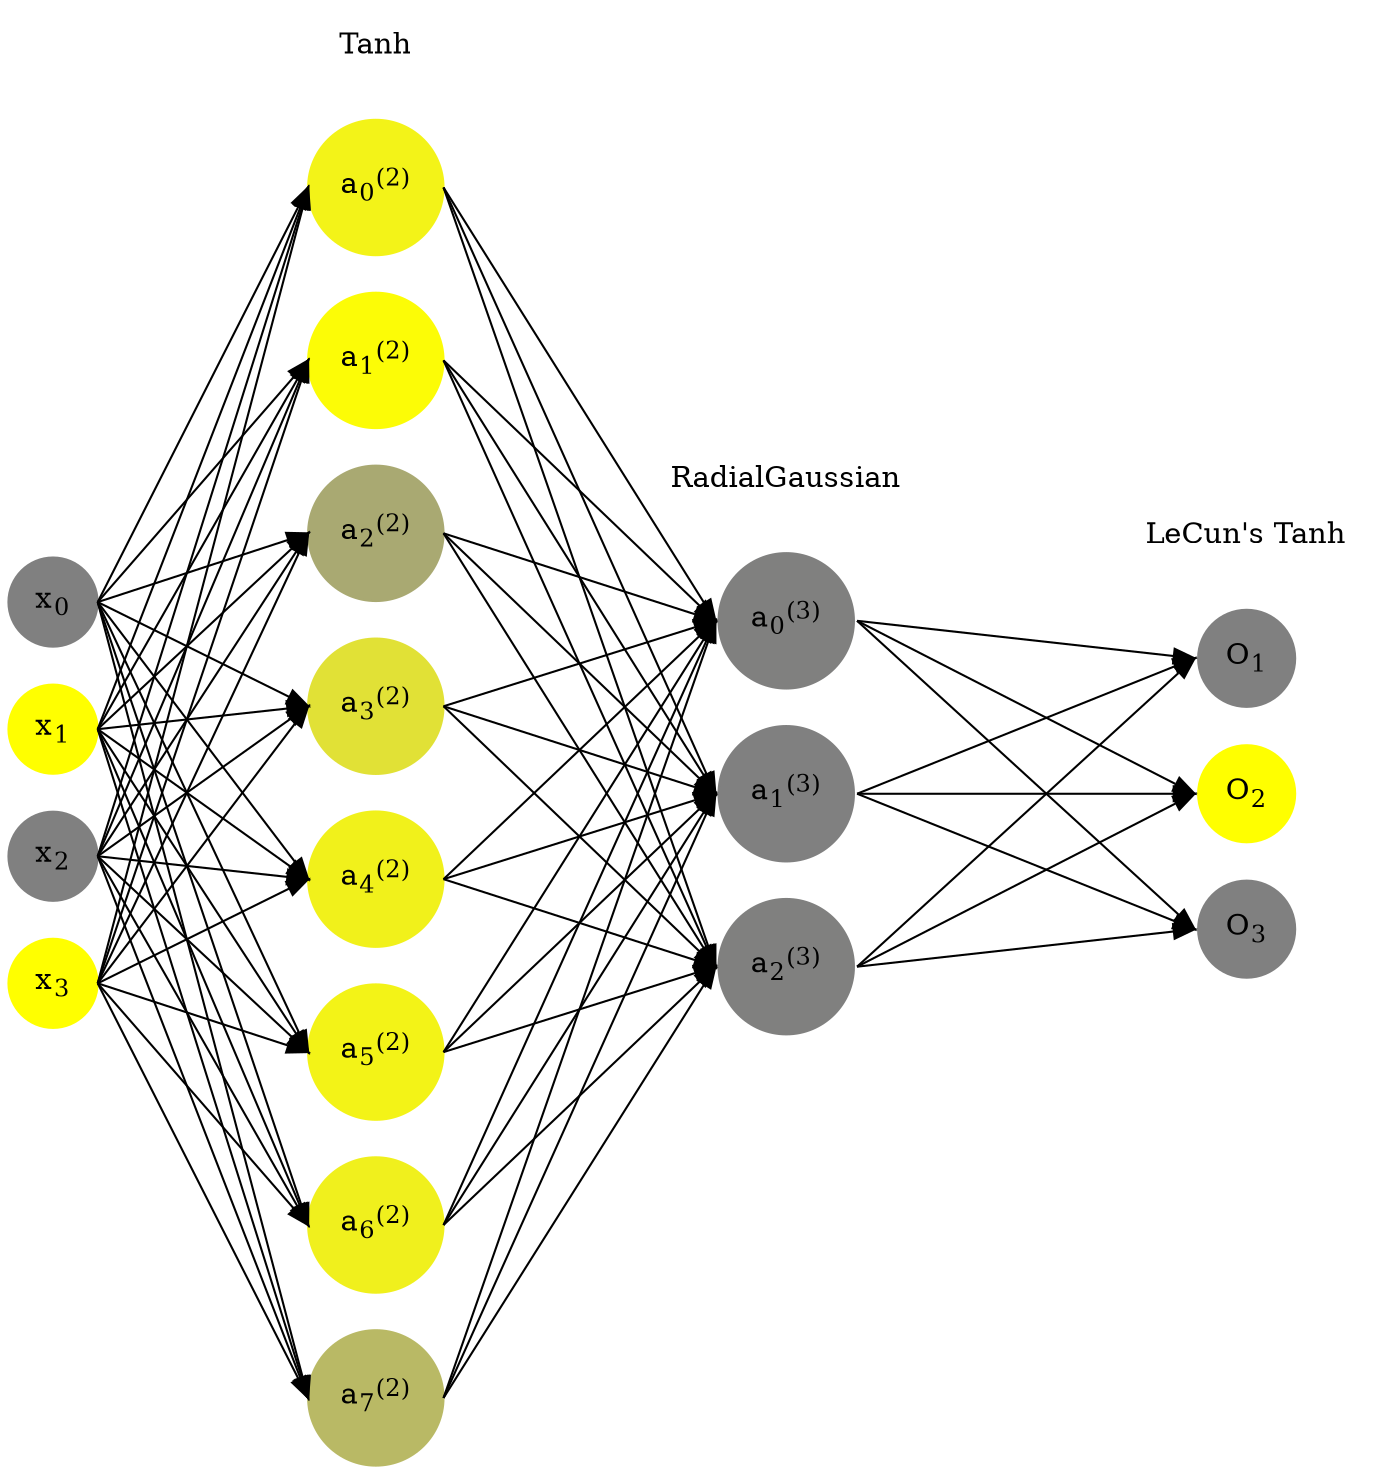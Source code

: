 digraph G {
	rankdir = LR;
	splines=false;
	edge[style=invis];
	ranksep= 1.4;
	{
	node [shape=circle, color="0.1667, 0.0, 0.5", style=filled, fillcolor="0.1667, 0.0, 0.5"];
	x0 [label=<x<sub>0</sub>>];
	}
	{
	node [shape=circle, color="0.1667, 1.0, 1.0", style=filled, fillcolor="0.1667, 1.0, 1.0"];
	x1 [label=<x<sub>1</sub>>];
	}
	{
	node [shape=circle, color="0.1667, 0.0, 0.5", style=filled, fillcolor="0.1667, 0.0, 0.5"];
	x2 [label=<x<sub>2</sub>>];
	}
	{
	node [shape=circle, color="0.1667, 1.0, 1.0", style=filled, fillcolor="0.1667, 1.0, 1.0"];
	x3 [label=<x<sub>3</sub>>];
	}
	{
	node [shape=circle, color="0.1667, 0.901022, 0.950511", style=filled, fillcolor="0.1667, 0.901022, 0.950511"];
	a02 [label=<a<sub>0</sub><sup>(2)</sup>>];
	}
	{
	node [shape=circle, color="0.1667, 0.974427, 0.987213", style=filled, fillcolor="0.1667, 0.974427, 0.987213"];
	a12 [label=<a<sub>1</sub><sup>(2)</sup>>];
	}
	{
	node [shape=circle, color="0.1667, 0.326466, 0.663233", style=filled, fillcolor="0.1667, 0.326466, 0.663233"];
	a22 [label=<a<sub>2</sub><sup>(2)</sup>>];
	}
	{
	node [shape=circle, color="0.1667, 0.759575, 0.879787", style=filled, fillcolor="0.1667, 0.759575, 0.879787"];
	a32 [label=<a<sub>3</sub><sup>(2)</sup>>];
	}
	{
	node [shape=circle, color="0.1667, 0.887269, 0.943634", style=filled, fillcolor="0.1667, 0.887269, 0.943634"];
	a42 [label=<a<sub>4</sub><sup>(2)</sup>>];
	}
	{
	node [shape=circle, color="0.1667, 0.904195, 0.952097", style=filled, fillcolor="0.1667, 0.904195, 0.952097"];
	a52 [label=<a<sub>5</sub><sup>(2)</sup>>];
	}
	{
	node [shape=circle, color="0.1667, 0.875555, 0.937777", style=filled, fillcolor="0.1667, 0.875555, 0.937777"];
	a62 [label=<a<sub>6</sub><sup>(2)</sup>>];
	}
	{
	node [shape=circle, color="0.1667, 0.451433, 0.725717", style=filled, fillcolor="0.1667, 0.451433, 0.725717"];
	a72 [label=<a<sub>7</sub><sup>(2)</sup>>];
	}
	{
	node [shape=circle, color="0.1667, 0.000044, 0.500022", style=filled, fillcolor="0.1667, 0.000044, 0.500022"];
	a03 [label=<a<sub>0</sub><sup>(3)</sup>>];
	}
	{
	node [shape=circle, color="0.1667, 0.000095, 0.500048", style=filled, fillcolor="0.1667, 0.000095, 0.500048"];
	a13 [label=<a<sub>1</sub><sup>(3)</sup>>];
	}
	{
	node [shape=circle, color="0.1667, 0.000052, 0.500026", style=filled, fillcolor="0.1667, 0.000052, 0.500026"];
	a23 [label=<a<sub>2</sub><sup>(3)</sup>>];
	}
	{
	node [shape=circle, color="0.1667, 0.0, 0.5", style=filled, fillcolor="0.1667, 0.0, 0.5"];
	O1 [label=<O<sub>1</sub>>];
	}
	{
	node [shape=circle, color="0.1667, 1.0, 1.0", style=filled, fillcolor="0.1667, 1.0, 1.0"];
	O2 [label=<O<sub>2</sub>>];
	}
	{
	node [shape=circle, color="0.1667, 0.0, 0.5", style=filled, fillcolor="0.1667, 0.0, 0.5"];
	O3 [label=<O<sub>3</sub>>];
	}
	{
	rank=same;
	x0->x1->x2->x3;
	}
	{
	rank=same;
	a02->a12->a22->a32->a42->a52->a62->a72;
	}
	{
	rank=same;
	a03->a13->a23;
	}
	{
	rank=same;
	O1->O2->O3;
	}
	l1 [shape=plaintext,label="Tanh"];
	l1->a02;
	{rank=same; l1;a02};
	l2 [shape=plaintext,label="RadialGaussian"];
	l2->a03;
	{rank=same; l2;a03};
	l3 [shape=plaintext,label="LeCun's Tanh"];
	l3->O1;
	{rank=same; l3;O1};
edge[style=solid, tailport=e, headport=w];
	{x0;x1;x2;x3} -> {a02;a12;a22;a32;a42;a52;a62;a72};
	{a02;a12;a22;a32;a42;a52;a62;a72} -> {a03;a13;a23};
	{a03;a13;a23} -> {O1,O2,O3};
}